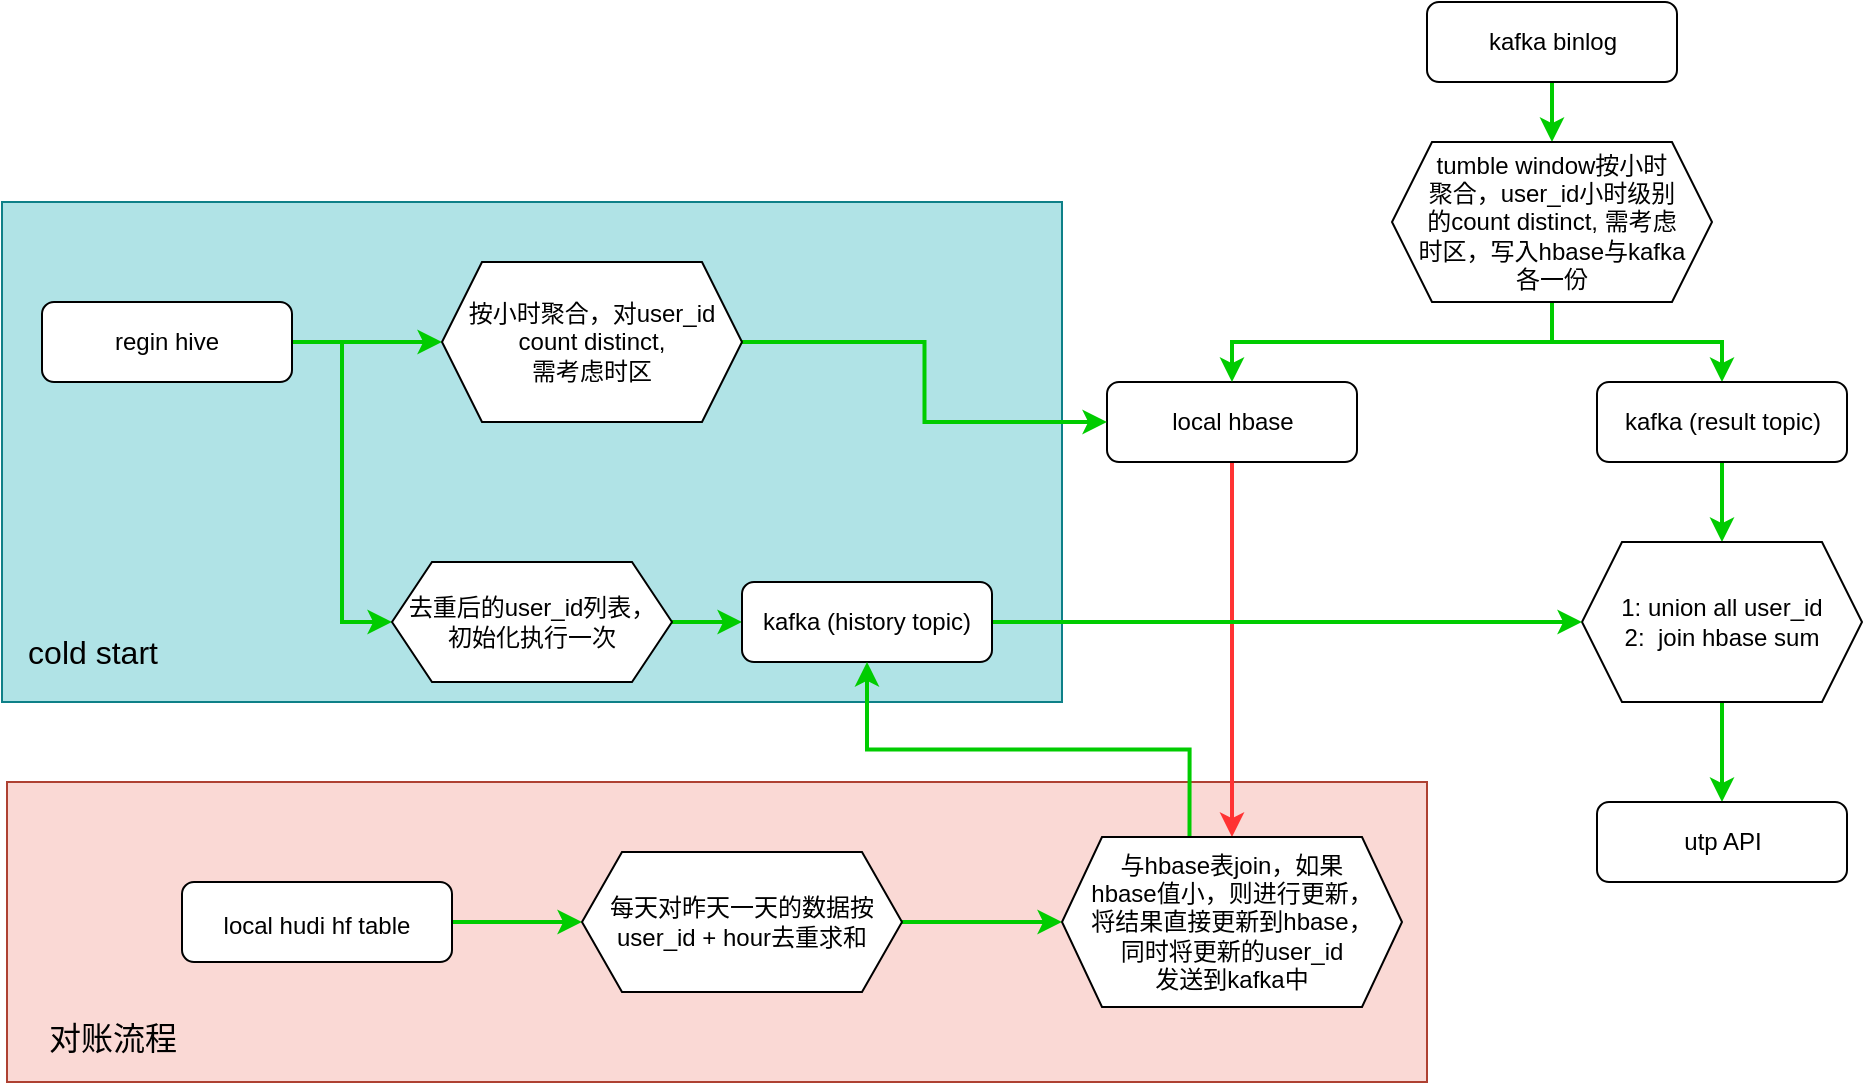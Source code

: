 <mxfile version="20.4.0" type="github">
  <diagram id="lKZjIByiZlXPRpi-Botg" name="第 1 页">
    <mxGraphModel dx="1234" dy="700" grid="1" gridSize="10" guides="1" tooltips="1" connect="1" arrows="1" fold="1" page="1" pageScale="1" pageWidth="1169" pageHeight="1654" math="0" shadow="0">
      <root>
        <mxCell id="0" />
        <mxCell id="1" parent="0" />
        <mxCell id="-yjdNF9IUaXJCscSuPAM-64" value="" style="rounded=0;whiteSpace=wrap;html=1;fillColor=#fad9d5;strokeColor=#ae4132;" vertex="1" parent="1">
          <mxGeometry x="2.5" y="460" width="710" height="150" as="geometry" />
        </mxCell>
        <mxCell id="-yjdNF9IUaXJCscSuPAM-27" value="" style="rounded=0;whiteSpace=wrap;html=1;fillColor=#b0e3e6;strokeColor=#0e8088;" vertex="1" parent="1">
          <mxGeometry y="170" width="530" height="250" as="geometry" />
        </mxCell>
        <mxCell id="-yjdNF9IUaXJCscSuPAM-47" style="edgeStyle=orthogonalEdgeStyle;rounded=0;orthogonalLoop=1;jettySize=auto;html=1;exitX=0.5;exitY=1;exitDx=0;exitDy=0;entryX=0.5;entryY=0;entryDx=0;entryDy=0;fontSize=16;strokeWidth=2;strokeColor=#00CC00;" edge="1" parent="1" source="-yjdNF9IUaXJCscSuPAM-2" target="-yjdNF9IUaXJCscSuPAM-9">
          <mxGeometry relative="1" as="geometry" />
        </mxCell>
        <mxCell id="-yjdNF9IUaXJCscSuPAM-2" value="kafka binlog" style="rounded=1;whiteSpace=wrap;html=1;" vertex="1" parent="1">
          <mxGeometry x="712.5" y="70" width="125" height="40" as="geometry" />
        </mxCell>
        <mxCell id="-yjdNF9IUaXJCscSuPAM-7" style="edgeStyle=orthogonalEdgeStyle;rounded=0;orthogonalLoop=1;jettySize=auto;html=1;exitX=1;exitY=0.5;exitDx=0;exitDy=0;entryX=0;entryY=0.5;entryDx=0;entryDy=0;strokeColor=#00CC00;strokeWidth=2;" edge="1" parent="1" source="-yjdNF9IUaXJCscSuPAM-3" target="-yjdNF9IUaXJCscSuPAM-6">
          <mxGeometry relative="1" as="geometry" />
        </mxCell>
        <mxCell id="-yjdNF9IUaXJCscSuPAM-43" style="edgeStyle=orthogonalEdgeStyle;rounded=0;orthogonalLoop=1;jettySize=auto;html=1;exitX=1;exitY=0.5;exitDx=0;exitDy=0;entryX=0;entryY=0.5;entryDx=0;entryDy=0;fontSize=16;strokeWidth=2;strokeColor=#00CC00;" edge="1" parent="1" source="-yjdNF9IUaXJCscSuPAM-3" target="-yjdNF9IUaXJCscSuPAM-40">
          <mxGeometry relative="1" as="geometry" />
        </mxCell>
        <mxCell id="-yjdNF9IUaXJCscSuPAM-3" value="regin hive" style="rounded=1;whiteSpace=wrap;html=1;" vertex="1" parent="1">
          <mxGeometry x="20" y="220" width="125" height="40" as="geometry" />
        </mxCell>
        <mxCell id="-yjdNF9IUaXJCscSuPAM-72" style="edgeStyle=orthogonalEdgeStyle;rounded=0;orthogonalLoop=1;jettySize=auto;html=1;exitX=0.5;exitY=1;exitDx=0;exitDy=0;strokeColor=#FF3333;strokeWidth=2;fontSize=12;" edge="1" parent="1" source="-yjdNF9IUaXJCscSuPAM-4" target="-yjdNF9IUaXJCscSuPAM-57">
          <mxGeometry relative="1" as="geometry" />
        </mxCell>
        <mxCell id="-yjdNF9IUaXJCscSuPAM-4" value="local hbase" style="rounded=1;whiteSpace=wrap;html=1;" vertex="1" parent="1">
          <mxGeometry x="552.5" y="260" width="125" height="40" as="geometry" />
        </mxCell>
        <mxCell id="-yjdNF9IUaXJCscSuPAM-46" style="edgeStyle=orthogonalEdgeStyle;rounded=0;orthogonalLoop=1;jettySize=auto;html=1;exitX=1;exitY=0.5;exitDx=0;exitDy=0;entryX=0;entryY=0.5;entryDx=0;entryDy=0;fontSize=16;strokeColor=#00CC00;strokeWidth=2;" edge="1" parent="1" source="-yjdNF9IUaXJCscSuPAM-6" target="-yjdNF9IUaXJCscSuPAM-4">
          <mxGeometry relative="1" as="geometry" />
        </mxCell>
        <mxCell id="-yjdNF9IUaXJCscSuPAM-6" value="按小时聚合，对user_id&lt;br&gt;count distinct, &lt;br&gt;需考虑时区" style="shape=hexagon;perimeter=hexagonPerimeter2;whiteSpace=wrap;html=1;fixedSize=1;" vertex="1" parent="1">
          <mxGeometry x="220" y="200" width="150" height="80" as="geometry" />
        </mxCell>
        <mxCell id="-yjdNF9IUaXJCscSuPAM-68" style="edgeStyle=orthogonalEdgeStyle;rounded=0;orthogonalLoop=1;jettySize=auto;html=1;exitX=0.5;exitY=1;exitDx=0;exitDy=0;entryX=0.5;entryY=0;entryDx=0;entryDy=0;strokeColor=#00CC00;strokeWidth=2;fontSize=12;" edge="1" parent="1" source="-yjdNF9IUaXJCscSuPAM-9" target="-yjdNF9IUaXJCscSuPAM-18">
          <mxGeometry relative="1" as="geometry">
            <Array as="points">
              <mxPoint x="775" y="240" />
              <mxPoint x="860" y="240" />
            </Array>
          </mxGeometry>
        </mxCell>
        <mxCell id="-yjdNF9IUaXJCscSuPAM-69" style="edgeStyle=orthogonalEdgeStyle;rounded=0;orthogonalLoop=1;jettySize=auto;html=1;exitX=0.5;exitY=1;exitDx=0;exitDy=0;entryX=0.5;entryY=0;entryDx=0;entryDy=0;strokeColor=#00CC00;strokeWidth=2;fontSize=12;" edge="1" parent="1" source="-yjdNF9IUaXJCscSuPAM-9" target="-yjdNF9IUaXJCscSuPAM-4">
          <mxGeometry relative="1" as="geometry" />
        </mxCell>
        <mxCell id="-yjdNF9IUaXJCscSuPAM-9" value="tumble window按小时&lt;br&gt;聚合，user_id小时级别&lt;br&gt;的count distinct, 需考虑&lt;br&gt;时区，写入hbase与kafka&lt;br&gt;各一份" style="shape=hexagon;perimeter=hexagonPerimeter2;whiteSpace=wrap;html=1;fixedSize=1;" vertex="1" parent="1">
          <mxGeometry x="695" y="140" width="160" height="80" as="geometry" />
        </mxCell>
        <mxCell id="-yjdNF9IUaXJCscSuPAM-70" style="edgeStyle=orthogonalEdgeStyle;rounded=0;orthogonalLoop=1;jettySize=auto;html=1;exitX=0.5;exitY=1;exitDx=0;exitDy=0;entryX=0.5;entryY=0;entryDx=0;entryDy=0;strokeColor=#00CC00;strokeWidth=2;fontSize=12;" edge="1" parent="1" source="-yjdNF9IUaXJCscSuPAM-18" target="-yjdNF9IUaXJCscSuPAM-21">
          <mxGeometry relative="1" as="geometry" />
        </mxCell>
        <mxCell id="-yjdNF9IUaXJCscSuPAM-18" value="kafka (result topic)" style="rounded=1;whiteSpace=wrap;html=1;" vertex="1" parent="1">
          <mxGeometry x="797.5" y="260" width="125" height="40" as="geometry" />
        </mxCell>
        <mxCell id="-yjdNF9IUaXJCscSuPAM-54" style="edgeStyle=orthogonalEdgeStyle;rounded=0;orthogonalLoop=1;jettySize=auto;html=1;exitX=0.5;exitY=1;exitDx=0;exitDy=0;entryX=0.5;entryY=0;entryDx=0;entryDy=0;fontSize=16;strokeWidth=2;strokeColor=#00CC00;" edge="1" parent="1" source="-yjdNF9IUaXJCscSuPAM-21" target="-yjdNF9IUaXJCscSuPAM-25">
          <mxGeometry relative="1" as="geometry" />
        </mxCell>
        <mxCell id="-yjdNF9IUaXJCscSuPAM-21" value="1: union all user_id&lt;br&gt;2:&amp;nbsp; join hbase sum" style="shape=hexagon;perimeter=hexagonPerimeter2;whiteSpace=wrap;html=1;fixedSize=1;" vertex="1" parent="1">
          <mxGeometry x="790" y="340" width="140" height="80" as="geometry" />
        </mxCell>
        <mxCell id="-yjdNF9IUaXJCscSuPAM-25" value="utp API" style="rounded=1;whiteSpace=wrap;html=1;" vertex="1" parent="1">
          <mxGeometry x="797.5" y="470" width="125" height="40" as="geometry" />
        </mxCell>
        <mxCell id="-yjdNF9IUaXJCscSuPAM-29" value="&lt;font style=&quot;font-size: 16px;&quot;&gt;cold start&lt;/font&gt;" style="text;html=1;resizable=0;autosize=1;align=center;verticalAlign=middle;points=[];fillColor=none;strokeColor=none;rounded=0;" vertex="1" parent="1">
          <mxGeometry y="380" width="90" height="30" as="geometry" />
        </mxCell>
        <mxCell id="-yjdNF9IUaXJCscSuPAM-39" style="edgeStyle=orthogonalEdgeStyle;rounded=0;orthogonalLoop=1;jettySize=auto;html=1;exitX=1;exitY=0.5;exitDx=0;exitDy=0;strokeWidth=2;strokeColor=#00CC00;" edge="1" parent="1" source="-yjdNF9IUaXJCscSuPAM-40" target="-yjdNF9IUaXJCscSuPAM-41">
          <mxGeometry relative="1" as="geometry" />
        </mxCell>
        <mxCell id="-yjdNF9IUaXJCscSuPAM-40" value="去重后的user_id列表，&lt;br&gt;初始化执行一次" style="shape=hexagon;perimeter=hexagonPerimeter2;whiteSpace=wrap;html=1;fixedSize=1;" vertex="1" parent="1">
          <mxGeometry x="195" y="350" width="140" height="60" as="geometry" />
        </mxCell>
        <mxCell id="-yjdNF9IUaXJCscSuPAM-50" style="edgeStyle=orthogonalEdgeStyle;rounded=0;orthogonalLoop=1;jettySize=auto;html=1;exitX=1;exitY=0.5;exitDx=0;exitDy=0;fontSize=16;strokeWidth=2;strokeColor=#00CC00;" edge="1" parent="1" source="-yjdNF9IUaXJCscSuPAM-41" target="-yjdNF9IUaXJCscSuPAM-21">
          <mxGeometry relative="1" as="geometry" />
        </mxCell>
        <mxCell id="-yjdNF9IUaXJCscSuPAM-41" value="kafka (history topic)" style="rounded=1;whiteSpace=wrap;html=1;" vertex="1" parent="1">
          <mxGeometry x="370" y="360" width="125" height="40" as="geometry" />
        </mxCell>
        <mxCell id="-yjdNF9IUaXJCscSuPAM-58" style="edgeStyle=orthogonalEdgeStyle;rounded=0;orthogonalLoop=1;jettySize=auto;html=1;exitX=1;exitY=0.5;exitDx=0;exitDy=0;entryX=0;entryY=0.5;entryDx=0;entryDy=0;fontSize=12;strokeWidth=2;strokeColor=#00CC00;" edge="1" parent="1" source="-yjdNF9IUaXJCscSuPAM-55" target="-yjdNF9IUaXJCscSuPAM-56">
          <mxGeometry relative="1" as="geometry" />
        </mxCell>
        <mxCell id="-yjdNF9IUaXJCscSuPAM-55" value="&lt;font style=&quot;font-size: 12px;&quot;&gt;local hudi hf table&lt;/font&gt;" style="rounded=1;whiteSpace=wrap;html=1;fontSize=16;" vertex="1" parent="1">
          <mxGeometry x="90" y="510" width="135" height="40" as="geometry" />
        </mxCell>
        <mxCell id="-yjdNF9IUaXJCscSuPAM-60" style="edgeStyle=orthogonalEdgeStyle;rounded=0;orthogonalLoop=1;jettySize=auto;html=1;exitX=1;exitY=0.5;exitDx=0;exitDy=0;entryX=0;entryY=0.5;entryDx=0;entryDy=0;fontSize=12;strokeColor=#00CC00;strokeWidth=2;" edge="1" parent="1" source="-yjdNF9IUaXJCscSuPAM-56" target="-yjdNF9IUaXJCscSuPAM-57">
          <mxGeometry relative="1" as="geometry" />
        </mxCell>
        <mxCell id="-yjdNF9IUaXJCscSuPAM-56" value="每天对昨天一天的数据按user_id + hour去重求和" style="shape=hexagon;perimeter=hexagonPerimeter2;whiteSpace=wrap;html=1;fixedSize=1;" vertex="1" parent="1">
          <mxGeometry x="290" y="495" width="160" height="70" as="geometry" />
        </mxCell>
        <mxCell id="-yjdNF9IUaXJCscSuPAM-63" style="edgeStyle=orthogonalEdgeStyle;rounded=0;orthogonalLoop=1;jettySize=auto;html=1;exitX=0.375;exitY=0;exitDx=0;exitDy=0;entryX=0.5;entryY=1;entryDx=0;entryDy=0;fontSize=12;strokeWidth=2;strokeColor=#00CC00;" edge="1" parent="1" source="-yjdNF9IUaXJCscSuPAM-57" target="-yjdNF9IUaXJCscSuPAM-41">
          <mxGeometry relative="1" as="geometry" />
        </mxCell>
        <mxCell id="-yjdNF9IUaXJCscSuPAM-57" value="与hbase表join，如果&lt;br&gt;hbase值小，则进行更新，&lt;br&gt;将结果直接更新到hbase，&lt;br&gt;同时将更新的user_id&lt;br&gt;发送到kafka中" style="shape=hexagon;perimeter=hexagonPerimeter2;whiteSpace=wrap;html=1;fixedSize=1;" vertex="1" parent="1">
          <mxGeometry x="530" y="487.5" width="170" height="85" as="geometry" />
        </mxCell>
        <mxCell id="-yjdNF9IUaXJCscSuPAM-65" value="&lt;font style=&quot;font-size: 16px;&quot;&gt;对账流程&lt;/font&gt;" style="text;html=1;resizable=0;autosize=1;align=center;verticalAlign=middle;points=[];fillColor=none;strokeColor=none;rounded=0;" vertex="1" parent="1">
          <mxGeometry x="10" y="572.5" width="90" height="30" as="geometry" />
        </mxCell>
      </root>
    </mxGraphModel>
  </diagram>
</mxfile>
